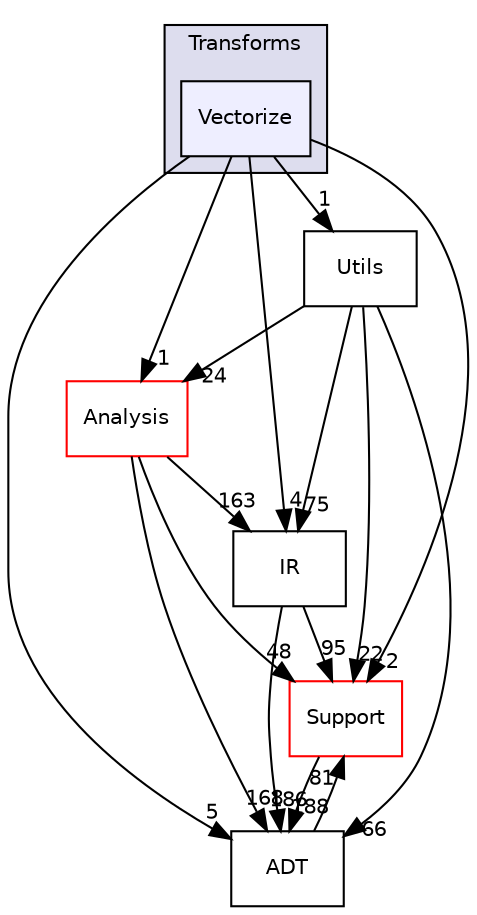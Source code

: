 digraph "include/llvm/Transforms/Vectorize" {
  bgcolor=transparent;
  compound=true
  node [ fontsize="10", fontname="Helvetica"];
  edge [ labelfontsize="10", labelfontname="Helvetica"];
  subgraph clusterdir_5625ec55672b6ae9c183a884d9f7b761 {
    graph [ bgcolor="#ddddee", pencolor="black", label="Transforms" fontname="Helvetica", fontsize="10", URL="dir_5625ec55672b6ae9c183a884d9f7b761.html"]
  dir_b6a873d3d46b12ad33a9018995fccfad [shape=box, label="Vectorize", style="filled", fillcolor="#eeeeff", pencolor="black", URL="dir_b6a873d3d46b12ad33a9018995fccfad.html"];
  }
  dir_c3e93f23a4a31c717998b98ce143b7c0 [shape=box label="IR" URL="dir_c3e93f23a4a31c717998b98ce143b7c0.html"];
  dir_ae1e398ac700924fa434b51c248a5531 [shape=box label="Support" color="red" URL="dir_ae1e398ac700924fa434b51c248a5531.html"];
  dir_32453792af2ba70c54e3ccae3a790d1b [shape=box label="ADT" URL="dir_32453792af2ba70c54e3ccae3a790d1b.html"];
  dir_97cdd6ae7e6843add574fb55e792badd [shape=box label="Analysis" color="red" URL="dir_97cdd6ae7e6843add574fb55e792badd.html"];
  dir_b9426ba341d3aa182dc36932de89e798 [shape=box label="Utils" URL="dir_b9426ba341d3aa182dc36932de89e798.html"];
  dir_c3e93f23a4a31c717998b98ce143b7c0->dir_ae1e398ac700924fa434b51c248a5531 [headlabel="95", labeldistance=1.5 headhref="dir_000010_000011.html"];
  dir_c3e93f23a4a31c717998b98ce143b7c0->dir_32453792af2ba70c54e3ccae3a790d1b [headlabel="186", labeldistance=1.5 headhref="dir_000010_000007.html"];
  dir_ae1e398ac700924fa434b51c248a5531->dir_32453792af2ba70c54e3ccae3a790d1b [headlabel="188", labeldistance=1.5 headhref="dir_000011_000007.html"];
  dir_32453792af2ba70c54e3ccae3a790d1b->dir_ae1e398ac700924fa434b51c248a5531 [headlabel="81", labeldistance=1.5 headhref="dir_000007_000011.html"];
  dir_97cdd6ae7e6843add574fb55e792badd->dir_c3e93f23a4a31c717998b98ce143b7c0 [headlabel="163", labeldistance=1.5 headhref="dir_000012_000010.html"];
  dir_97cdd6ae7e6843add574fb55e792badd->dir_ae1e398ac700924fa434b51c248a5531 [headlabel="48", labeldistance=1.5 headhref="dir_000012_000011.html"];
  dir_97cdd6ae7e6843add574fb55e792badd->dir_32453792af2ba70c54e3ccae3a790d1b [headlabel="168", labeldistance=1.5 headhref="dir_000012_000007.html"];
  dir_b9426ba341d3aa182dc36932de89e798->dir_c3e93f23a4a31c717998b98ce143b7c0 [headlabel="75", labeldistance=1.5 headhref="dir_000014_000010.html"];
  dir_b9426ba341d3aa182dc36932de89e798->dir_ae1e398ac700924fa434b51c248a5531 [headlabel="22", labeldistance=1.5 headhref="dir_000014_000011.html"];
  dir_b9426ba341d3aa182dc36932de89e798->dir_32453792af2ba70c54e3ccae3a790d1b [headlabel="66", labeldistance=1.5 headhref="dir_000014_000007.html"];
  dir_b9426ba341d3aa182dc36932de89e798->dir_97cdd6ae7e6843add574fb55e792badd [headlabel="24", labeldistance=1.5 headhref="dir_000014_000012.html"];
  dir_b6a873d3d46b12ad33a9018995fccfad->dir_c3e93f23a4a31c717998b98ce143b7c0 [headlabel="4", labeldistance=1.5 headhref="dir_000315_000010.html"];
  dir_b6a873d3d46b12ad33a9018995fccfad->dir_ae1e398ac700924fa434b51c248a5531 [headlabel="2", labeldistance=1.5 headhref="dir_000315_000011.html"];
  dir_b6a873d3d46b12ad33a9018995fccfad->dir_32453792af2ba70c54e3ccae3a790d1b [headlabel="5", labeldistance=1.5 headhref="dir_000315_000007.html"];
  dir_b6a873d3d46b12ad33a9018995fccfad->dir_97cdd6ae7e6843add574fb55e792badd [headlabel="1", labeldistance=1.5 headhref="dir_000315_000012.html"];
  dir_b6a873d3d46b12ad33a9018995fccfad->dir_b9426ba341d3aa182dc36932de89e798 [headlabel="1", labeldistance=1.5 headhref="dir_000315_000014.html"];
}
